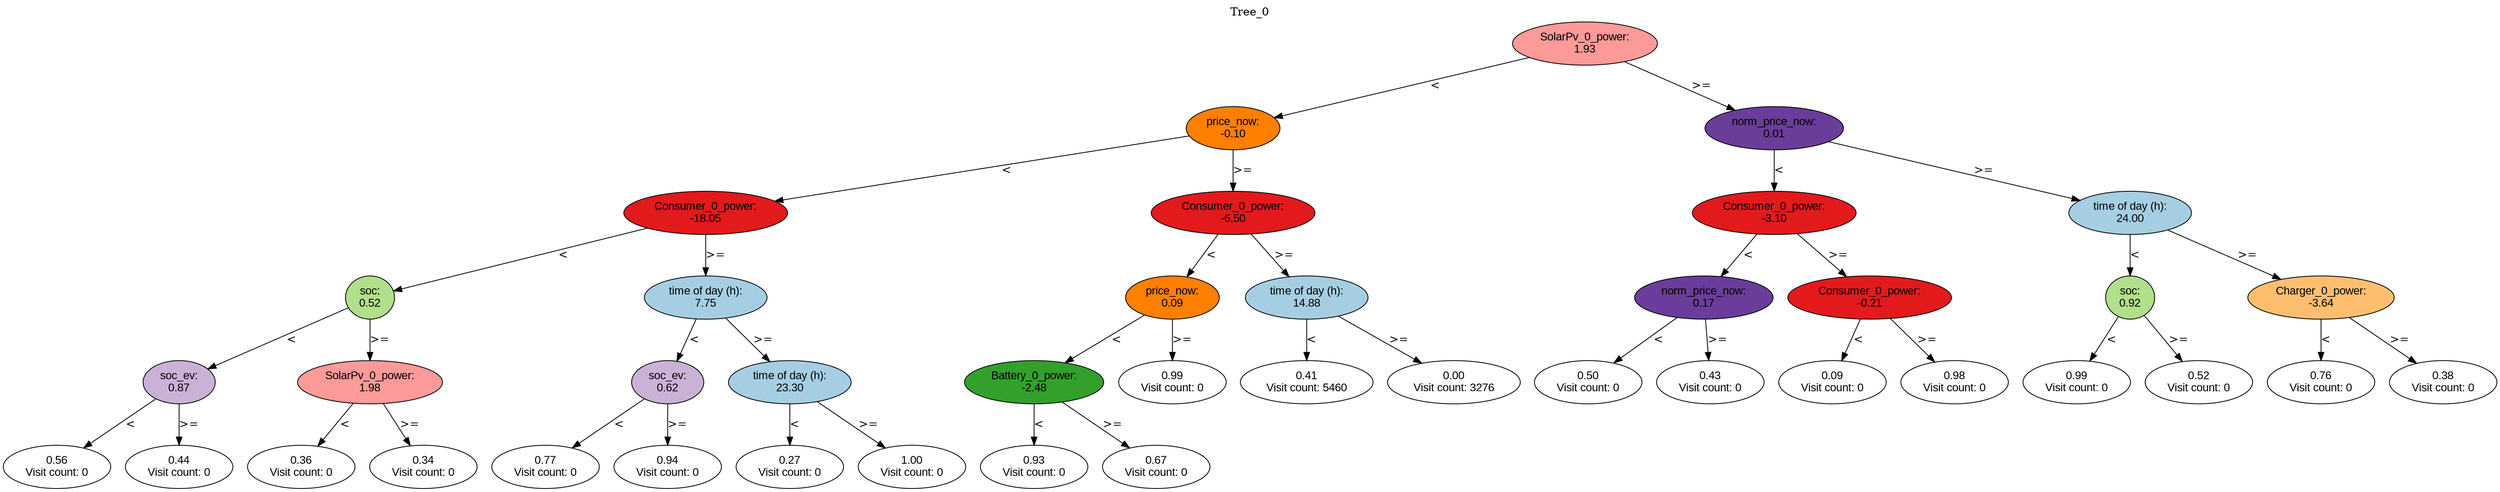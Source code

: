 digraph BST {
    node [fontname="Arial" style=filled colorscheme=paired12];
    0 [ label = "SolarPv_0_power:
1.93" fillcolor=5];
    1 [ label = "price_now:
-0.10" fillcolor=8];
    2 [ label = "Consumer_0_power:
-18.05" fillcolor=6];
    3 [ label = "soc:
0.52" fillcolor=3];
    4 [ label = "soc_ev:
0.87" fillcolor=9];
    5 [ label = "0.56
Visit count: 0" fillcolor=white];
    6 [ label = "0.44
Visit count: 0" fillcolor=white];
    7 [ label = "SolarPv_0_power:
1.98" fillcolor=5];
    8 [ label = "0.36
Visit count: 0" fillcolor=white];
    9 [ label = "0.34
Visit count: 0" fillcolor=white];
    10 [ label = "time of day (h):
7.75" fillcolor=1];
    11 [ label = "soc_ev:
0.62" fillcolor=9];
    12 [ label = "0.77
Visit count: 0" fillcolor=white];
    13 [ label = "0.94
Visit count: 0" fillcolor=white];
    14 [ label = "time of day (h):
23.30" fillcolor=1];
    15 [ label = "0.27
Visit count: 0" fillcolor=white];
    16 [ label = "1.00
Visit count: 0" fillcolor=white];
    17 [ label = "Consumer_0_power:
-6.50" fillcolor=6];
    18 [ label = "price_now:
0.09" fillcolor=8];
    19 [ label = "Battery_0_power:
-2.48" fillcolor=4];
    20 [ label = "0.93
Visit count: 0" fillcolor=white];
    21 [ label = "0.67
Visit count: 0" fillcolor=white];
    22 [ label = "0.99
Visit count: 0" fillcolor=white];
    23 [ label = "time of day (h):
14.88" fillcolor=1];
    24 [ label = "0.41
Visit count: 5460" fillcolor=white];
    25 [ label = "0.00
Visit count: 3276" fillcolor=white];
    26 [ label = "norm_price_now:
0.01" fillcolor=10];
    27 [ label = "Consumer_0_power:
-3.10" fillcolor=6];
    28 [ label = "norm_price_now:
0.17" fillcolor=10];
    29 [ label = "0.50
Visit count: 0" fillcolor=white];
    30 [ label = "0.43
Visit count: 0" fillcolor=white];
    31 [ label = "Consumer_0_power:
-0.21" fillcolor=6];
    32 [ label = "0.09
Visit count: 0" fillcolor=white];
    33 [ label = "0.98
Visit count: 0" fillcolor=white];
    34 [ label = "time of day (h):
24.00" fillcolor=1];
    35 [ label = "soc:
0.92" fillcolor=3];
    36 [ label = "0.99
Visit count: 0" fillcolor=white];
    37 [ label = "0.52
Visit count: 0" fillcolor=white];
    38 [ label = "Charger_0_power:
-3.64" fillcolor=7];
    39 [ label = "0.76
Visit count: 0" fillcolor=white];
    40 [ label = "0.38
Visit count: 0" fillcolor=white];

    0  -> 1[ label = "<"];
    0  -> 26[ label = ">="];
    1  -> 2[ label = "<"];
    1  -> 17[ label = ">="];
    2  -> 3[ label = "<"];
    2  -> 10[ label = ">="];
    3  -> 4[ label = "<"];
    3  -> 7[ label = ">="];
    4  -> 5[ label = "<"];
    4  -> 6[ label = ">="];
    7  -> 8[ label = "<"];
    7  -> 9[ label = ">="];
    10  -> 11[ label = "<"];
    10  -> 14[ label = ">="];
    11  -> 12[ label = "<"];
    11  -> 13[ label = ">="];
    14  -> 15[ label = "<"];
    14  -> 16[ label = ">="];
    17  -> 18[ label = "<"];
    17  -> 23[ label = ">="];
    18  -> 19[ label = "<"];
    18  -> 22[ label = ">="];
    19  -> 20[ label = "<"];
    19  -> 21[ label = ">="];
    23  -> 24[ label = "<"];
    23  -> 25[ label = ">="];
    26  -> 27[ label = "<"];
    26  -> 34[ label = ">="];
    27  -> 28[ label = "<"];
    27  -> 31[ label = ">="];
    28  -> 29[ label = "<"];
    28  -> 30[ label = ">="];
    31  -> 32[ label = "<"];
    31  -> 33[ label = ">="];
    34  -> 35[ label = "<"];
    34  -> 38[ label = ">="];
    35  -> 36[ label = "<"];
    35  -> 37[ label = ">="];
    38  -> 39[ label = "<"];
    38  -> 40[ label = ">="];

    labelloc="t";
    label="Tree_0";
}